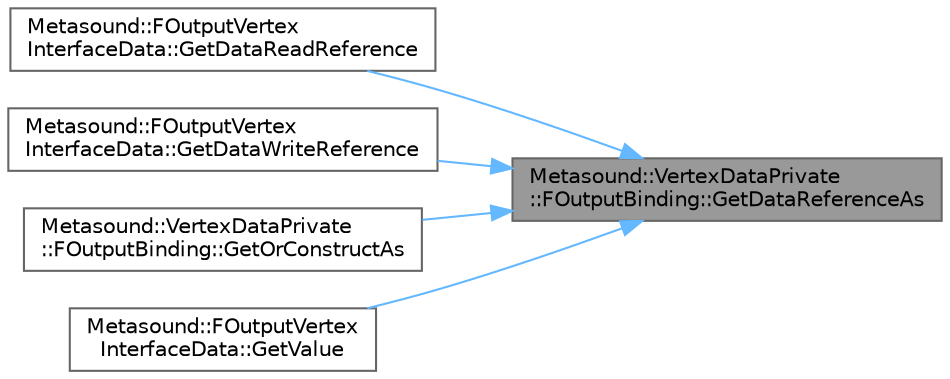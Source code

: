 digraph "Metasound::VertexDataPrivate::FOutputBinding::GetDataReferenceAs"
{
 // INTERACTIVE_SVG=YES
 // LATEX_PDF_SIZE
  bgcolor="transparent";
  edge [fontname=Helvetica,fontsize=10,labelfontname=Helvetica,labelfontsize=10];
  node [fontname=Helvetica,fontsize=10,shape=box,height=0.2,width=0.4];
  rankdir="RL";
  Node1 [id="Node000001",label="Metasound::VertexDataPrivate\l::FOutputBinding::GetDataReferenceAs",height=0.2,width=0.4,color="gray40", fillcolor="grey60", style="filled", fontcolor="black",tooltip=" "];
  Node1 -> Node2 [id="edge1_Node000001_Node000002",dir="back",color="steelblue1",style="solid",tooltip=" "];
  Node2 [id="Node000002",label="Metasound::FOutputVertex\lInterfaceData::GetDataReadReference",height=0.2,width=0.4,color="grey40", fillcolor="white", style="filled",URL="$d5/d2c/classMetasound_1_1FOutputVertexInterfaceData.html#a5daf566e5f7df1d9fb89fd8289200e00",tooltip="Get data read reference assuming data is bound and read or write accessible."];
  Node1 -> Node3 [id="edge2_Node000001_Node000003",dir="back",color="steelblue1",style="solid",tooltip=" "];
  Node3 [id="Node000003",label="Metasound::FOutputVertex\lInterfaceData::GetDataWriteReference",height=0.2,width=0.4,color="grey40", fillcolor="white", style="filled",URL="$d5/d2c/classMetasound_1_1FOutputVertexInterfaceData.html#aa4ad47bcff634d1f44ab38853049ae4f",tooltip="Get data write reference assuming data is bound and write accessible."];
  Node1 -> Node4 [id="edge3_Node000001_Node000004",dir="back",color="steelblue1",style="solid",tooltip=" "];
  Node4 [id="Node000004",label="Metasound::VertexDataPrivate\l::FOutputBinding::GetOrConstructAs",height=0.2,width=0.4,color="grey40", fillcolor="white", style="filled",URL="$d5/df6/classMetasound_1_1VertexDataPrivate_1_1FOutputBinding.html#a5fc6fa16fd14740ce01731cb15a060cf",tooltip=" "];
  Node1 -> Node5 [id="edge4_Node000001_Node000005",dir="back",color="steelblue1",style="solid",tooltip=" "];
  Node5 [id="Node000005",label="Metasound::FOutputVertex\lInterfaceData::GetValue",height=0.2,width=0.4,color="grey40", fillcolor="white", style="filled",URL="$d5/d2c/classMetasound_1_1FOutputVertexInterfaceData.html#a4f200839409617805e7c7fcce14ad252",tooltip="Returns the current value of a vertex."];
}
